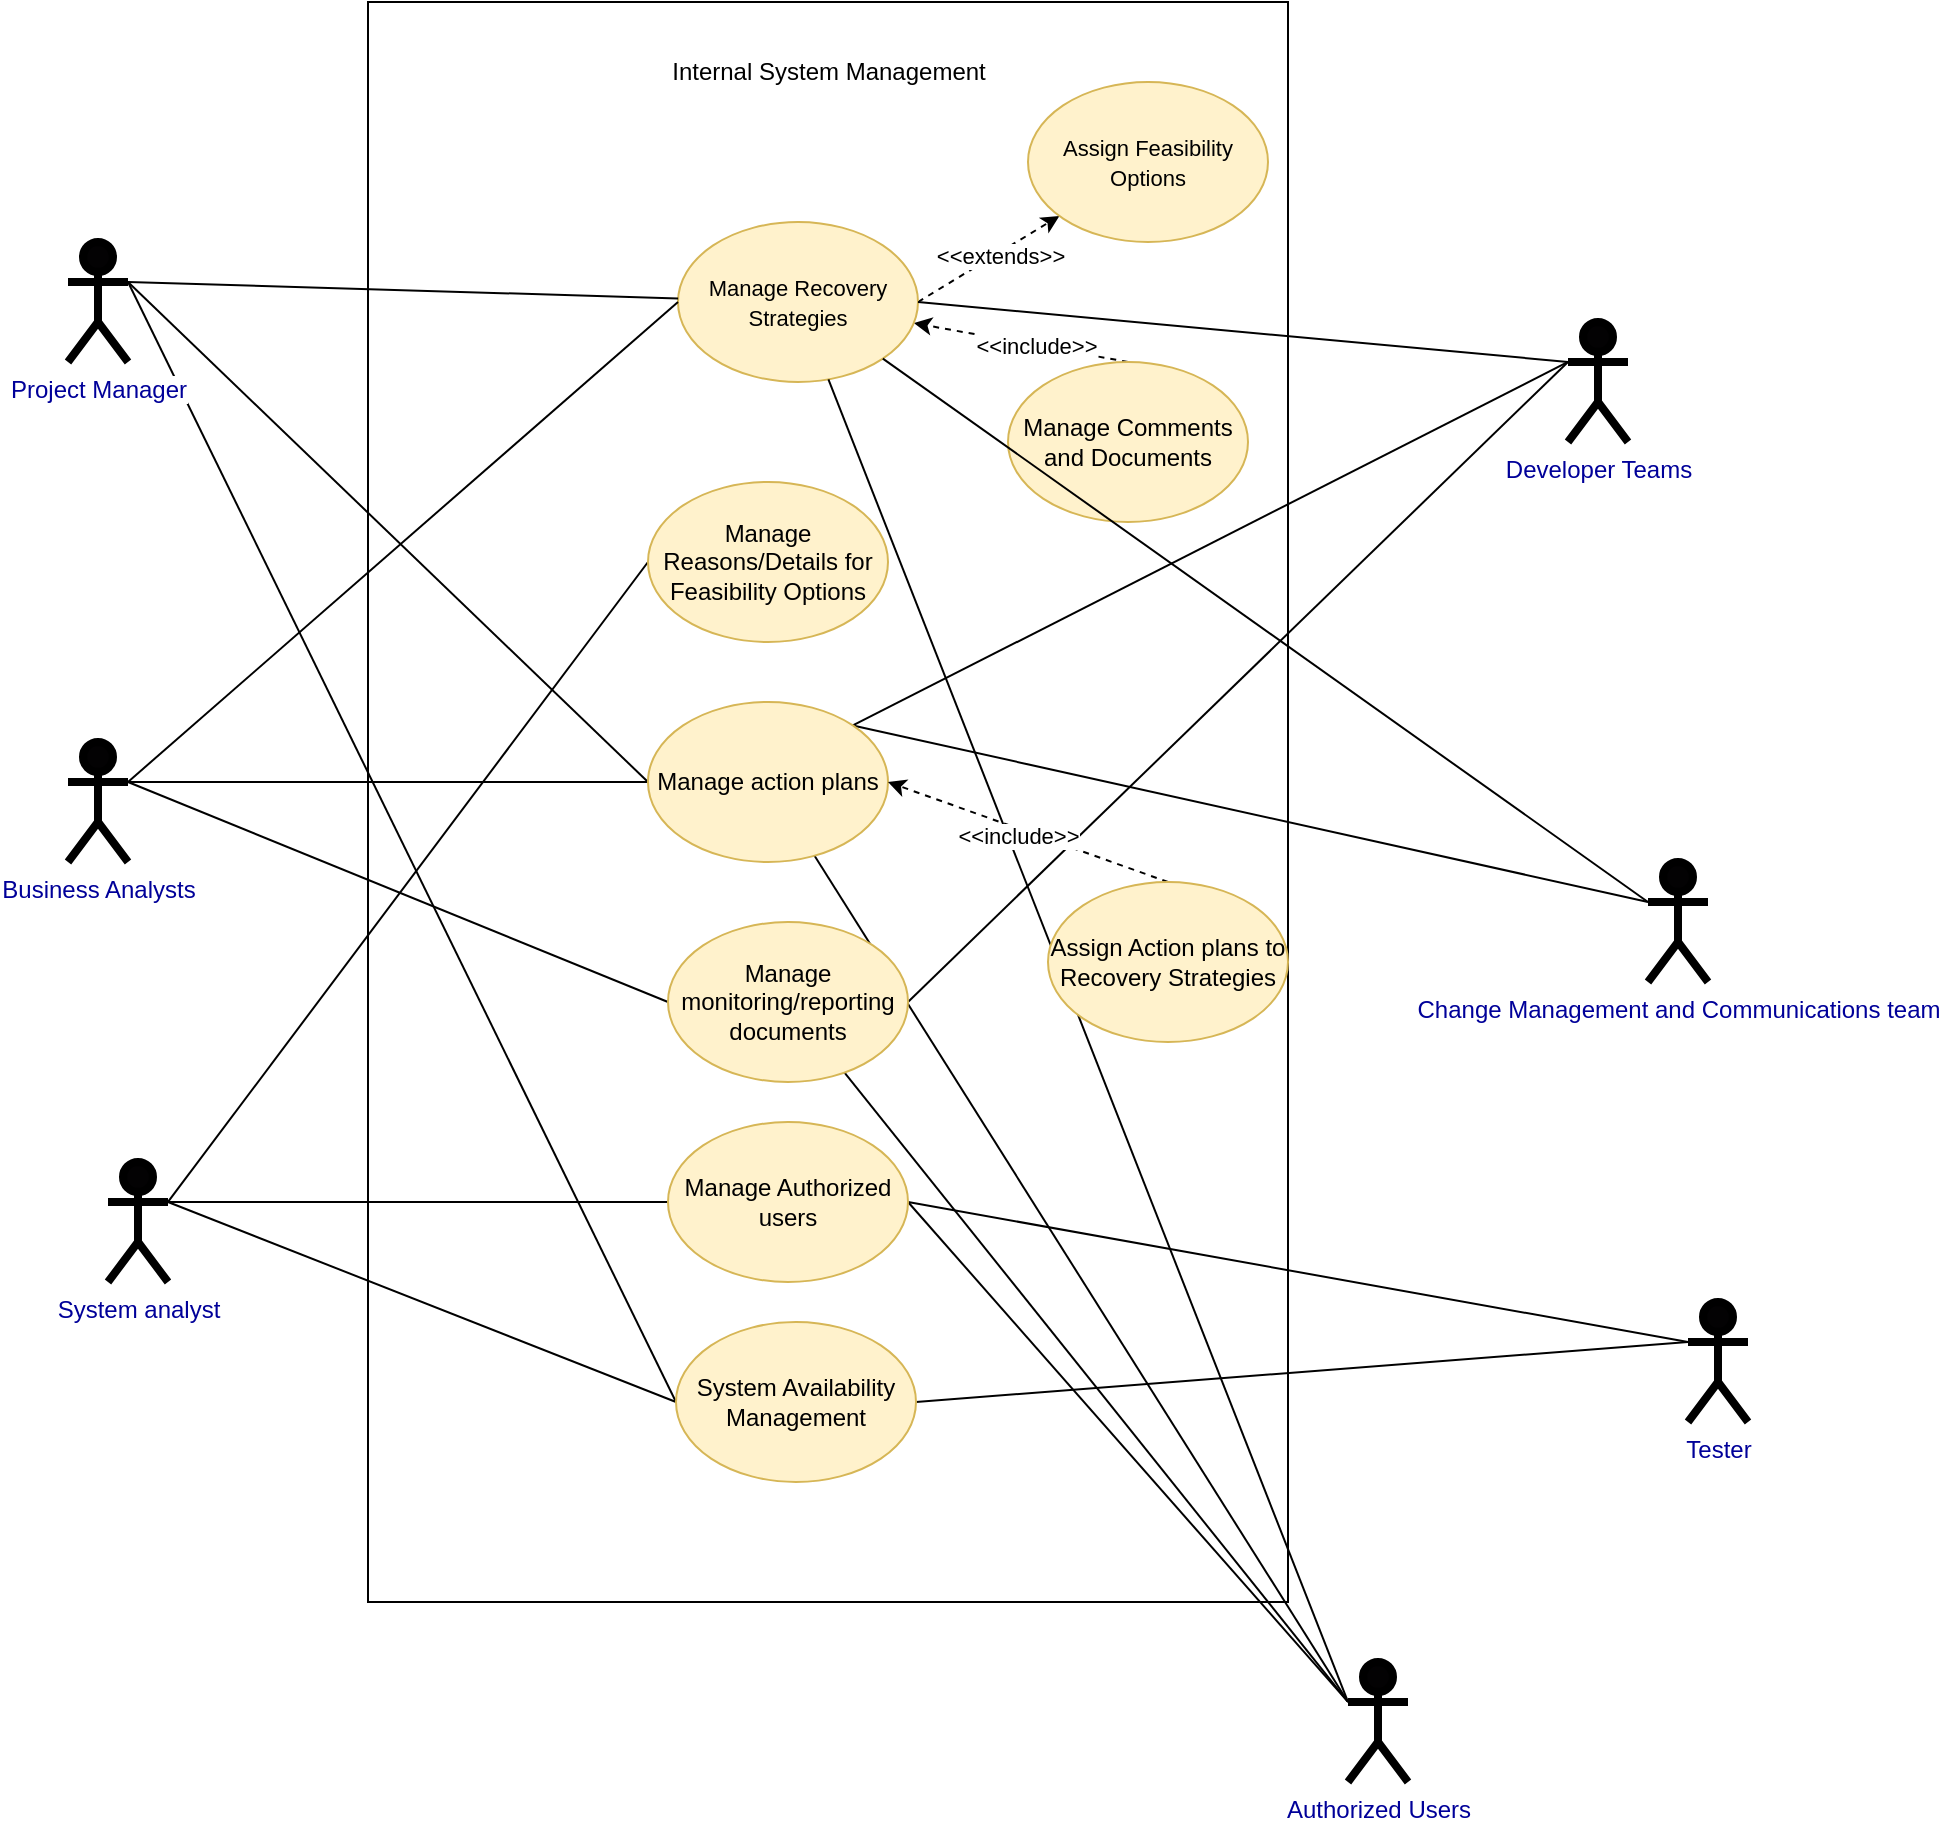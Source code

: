 <mxfile version="22.1.7" type="github">
  <diagram id="1cee9afd-dcdd-cf27-cb82-50d77dad4855" name="Page-1">
    <mxGraphModel dx="1671" dy="1018" grid="1" gridSize="10" guides="1" tooltips="1" connect="1" arrows="1" fold="1" page="1" pageScale="1" pageWidth="850" pageHeight="1100" math="0" shadow="0">
      <root>
        <mxCell id="0" />
        <mxCell id="1" parent="0" />
        <mxCell id="4ThGJ15uXNUf0RNEpSx--26" value="" style="rounded=0;whiteSpace=wrap;html=1;fillColor=default;" parent="1" vertex="1">
          <mxGeometry x="210" y="120" width="460" height="800" as="geometry" />
        </mxCell>
        <mxCell id="Qu8sucnWAvdfmmjdlGFY-13" style="rounded=0;orthogonalLoop=1;jettySize=auto;html=1;exitX=0.5;exitY=0;exitDx=0;exitDy=0;dashed=1;" edge="1" parent="1" source="c1cb8d76720eaeb-6" target="c1cb8d76720eaeb-26">
          <mxGeometry relative="1" as="geometry" />
        </mxCell>
        <mxCell id="Qu8sucnWAvdfmmjdlGFY-14" value="&amp;lt;&amp;lt;include&amp;gt;&amp;gt;" style="edgeLabel;html=1;align=center;verticalAlign=middle;resizable=0;points=[];" vertex="1" connectable="0" parent="Qu8sucnWAvdfmmjdlGFY-13">
          <mxGeometry x="-0.148" y="1" relative="1" as="geometry">
            <mxPoint y="-1" as="offset" />
          </mxGeometry>
        </mxCell>
        <mxCell id="c1cb8d76720eaeb-6" value="Manage Comments and Documents" style="ellipse;whiteSpace=wrap;html=1;fillColor=#fff2cc;strokeColor=#d6b656;" parent="1" vertex="1">
          <mxGeometry x="530" y="300" width="120" height="80" as="geometry" />
        </mxCell>
        <mxCell id="Qu8sucnWAvdfmmjdlGFY-11" style="rounded=0;orthogonalLoop=1;jettySize=auto;html=1;exitX=1;exitY=0.5;exitDx=0;exitDy=0;dashed=1;" edge="1" parent="1" source="c1cb8d76720eaeb-26" target="4ThGJ15uXNUf0RNEpSx--28">
          <mxGeometry relative="1" as="geometry" />
        </mxCell>
        <mxCell id="Qu8sucnWAvdfmmjdlGFY-12" value="&amp;lt;&amp;lt;extends&amp;gt;&amp;gt;" style="edgeLabel;html=1;align=center;verticalAlign=middle;resizable=0;points=[];" vertex="1" connectable="0" parent="Qu8sucnWAvdfmmjdlGFY-11">
          <mxGeometry x="0.142" relative="1" as="geometry">
            <mxPoint y="1" as="offset" />
          </mxGeometry>
        </mxCell>
        <mxCell id="c1cb8d76720eaeb-26" value="&lt;span style=&quot;font-size: 11px;&quot;&gt;Manage Recovery Strategies&lt;/span&gt;" style="ellipse;whiteSpace=wrap;html=1;fillColor=#fff2cc;strokeColor=#d6b656;" parent="1" vertex="1">
          <mxGeometry x="365" y="230" width="120" height="80" as="geometry" />
        </mxCell>
        <mxCell id="4ThGJ15uXNUf0RNEpSx--27" value="Internal System Management" style="text;html=1;align=center;verticalAlign=middle;resizable=0;points=[];autosize=1;strokeColor=none;fillColor=none;" parent="1" vertex="1">
          <mxGeometry x="350" y="140" width="180" height="30" as="geometry" />
        </mxCell>
        <mxCell id="4ThGJ15uXNUf0RNEpSx--28" value="&lt;span style=&quot;font-size: 11px;&quot;&gt;Assign Feasibility Options&lt;/span&gt;" style="ellipse;whiteSpace=wrap;html=1;fillColor=#fff2cc;strokeColor=#d6b656;" parent="1" vertex="1">
          <mxGeometry x="540" y="160" width="120" height="80" as="geometry" />
        </mxCell>
        <mxCell id="Qu8sucnWAvdfmmjdlGFY-1" style="rounded=0;orthogonalLoop=1;jettySize=auto;html=1;exitX=1;exitY=0.333;exitDx=0;exitDy=0;exitPerimeter=0;endArrow=none;endFill=0;" edge="1" parent="1" source="NXkf0V2V1COPAbD15EZ_-11" target="c1cb8d76720eaeb-26">
          <mxGeometry relative="1" as="geometry" />
        </mxCell>
        <mxCell id="Qu8sucnWAvdfmmjdlGFY-2" style="rounded=0;orthogonalLoop=1;jettySize=auto;html=1;exitX=1;exitY=0.333;exitDx=0;exitDy=0;exitPerimeter=0;entryX=0;entryY=0.5;entryDx=0;entryDy=0;endArrow=none;endFill=0;" edge="1" parent="1" source="NXkf0V2V1COPAbD15EZ_-11" target="NXkf0V2V1COPAbD15EZ_-24">
          <mxGeometry relative="1" as="geometry" />
        </mxCell>
        <mxCell id="Qu8sucnWAvdfmmjdlGFY-3" style="rounded=0;orthogonalLoop=1;jettySize=auto;html=1;exitX=1;exitY=0.333;exitDx=0;exitDy=0;exitPerimeter=0;entryX=0;entryY=0.5;entryDx=0;entryDy=0;endArrow=none;endFill=0;" edge="1" parent="1" source="NXkf0V2V1COPAbD15EZ_-11" target="NXkf0V2V1COPAbD15EZ_-29">
          <mxGeometry relative="1" as="geometry" />
        </mxCell>
        <mxCell id="NXkf0V2V1COPAbD15EZ_-11" value="Project Manager" style="shape=umlActor;verticalLabelPosition=bottom;labelBackgroundColor=#ffffff;verticalAlign=top;html=1;strokeWidth=4;fillColor=#030203;strokeColor=#000000;fontColor=#000099;" parent="1" vertex="1">
          <mxGeometry x="60" y="240" width="30" height="60" as="geometry" />
        </mxCell>
        <mxCell id="Qu8sucnWAvdfmmjdlGFY-5" style="rounded=0;orthogonalLoop=1;jettySize=auto;html=1;exitX=1;exitY=0.333;exitDx=0;exitDy=0;exitPerimeter=0;entryX=0;entryY=0.5;entryDx=0;entryDy=0;endArrow=none;endFill=0;" edge="1" parent="1" source="NXkf0V2V1COPAbD15EZ_-13" target="c1cb8d76720eaeb-26">
          <mxGeometry relative="1" as="geometry" />
        </mxCell>
        <mxCell id="Qu8sucnWAvdfmmjdlGFY-6" style="rounded=0;orthogonalLoop=1;jettySize=auto;html=1;exitX=1;exitY=0.333;exitDx=0;exitDy=0;exitPerimeter=0;entryX=0;entryY=0.5;entryDx=0;entryDy=0;endArrow=none;endFill=0;" edge="1" parent="1" source="NXkf0V2V1COPAbD15EZ_-13" target="NXkf0V2V1COPAbD15EZ_-24">
          <mxGeometry relative="1" as="geometry" />
        </mxCell>
        <mxCell id="Qu8sucnWAvdfmmjdlGFY-7" style="rounded=0;orthogonalLoop=1;jettySize=auto;html=1;exitX=1;exitY=0.333;exitDx=0;exitDy=0;exitPerimeter=0;entryX=0;entryY=0.5;entryDx=0;entryDy=0;endArrow=none;endFill=0;" edge="1" parent="1" source="NXkf0V2V1COPAbD15EZ_-13" target="NXkf0V2V1COPAbD15EZ_-26">
          <mxGeometry relative="1" as="geometry" />
        </mxCell>
        <mxCell id="NXkf0V2V1COPAbD15EZ_-13" value="Business Analysts" style="shape=umlActor;verticalLabelPosition=bottom;labelBackgroundColor=#ffffff;verticalAlign=top;html=1;strokeWidth=4;fillColor=#030203;strokeColor=#000000;fontColor=#000099;" parent="1" vertex="1">
          <mxGeometry x="60" y="490" width="30" height="60" as="geometry" />
        </mxCell>
        <mxCell id="Qu8sucnWAvdfmmjdlGFY-8" style="rounded=0;orthogonalLoop=1;jettySize=auto;html=1;exitX=1;exitY=0.333;exitDx=0;exitDy=0;exitPerimeter=0;entryX=0;entryY=0.5;entryDx=0;entryDy=0;endArrow=none;endFill=0;" edge="1" parent="1" source="NXkf0V2V1COPAbD15EZ_-14" target="NXkf0V2V1COPAbD15EZ_-19">
          <mxGeometry relative="1" as="geometry" />
        </mxCell>
        <mxCell id="Qu8sucnWAvdfmmjdlGFY-9" style="rounded=0;orthogonalLoop=1;jettySize=auto;html=1;exitX=1;exitY=0.333;exitDx=0;exitDy=0;exitPerimeter=0;entryX=0;entryY=0.5;entryDx=0;entryDy=0;endArrow=none;endFill=0;" edge="1" parent="1" source="NXkf0V2V1COPAbD15EZ_-14" target="NXkf0V2V1COPAbD15EZ_-29">
          <mxGeometry relative="1" as="geometry" />
        </mxCell>
        <mxCell id="Qu8sucnWAvdfmmjdlGFY-10" style="rounded=0;orthogonalLoop=1;jettySize=auto;html=1;exitX=1;exitY=0.333;exitDx=0;exitDy=0;exitPerimeter=0;endArrow=none;endFill=0;" edge="1" parent="1" source="NXkf0V2V1COPAbD15EZ_-14" target="NXkf0V2V1COPAbD15EZ_-28">
          <mxGeometry relative="1" as="geometry" />
        </mxCell>
        <mxCell id="NXkf0V2V1COPAbD15EZ_-14" value="System analyst" style="shape=umlActor;verticalLabelPosition=bottom;labelBackgroundColor=#ffffff;verticalAlign=top;html=1;strokeWidth=4;fillColor=#030203;strokeColor=#000000;fontColor=#000099;" parent="1" vertex="1">
          <mxGeometry x="80" y="700" width="30" height="60" as="geometry" />
        </mxCell>
        <mxCell id="Qu8sucnWAvdfmmjdlGFY-22" style="rounded=0;orthogonalLoop=1;jettySize=auto;html=1;exitX=0;exitY=0.333;exitDx=0;exitDy=0;exitPerimeter=0;entryX=1;entryY=0.5;entryDx=0;entryDy=0;endArrow=none;endFill=0;" edge="1" parent="1" source="NXkf0V2V1COPAbD15EZ_-15" target="c1cb8d76720eaeb-26">
          <mxGeometry relative="1" as="geometry" />
        </mxCell>
        <mxCell id="Qu8sucnWAvdfmmjdlGFY-23" style="rounded=0;orthogonalLoop=1;jettySize=auto;html=1;exitX=0;exitY=0.333;exitDx=0;exitDy=0;exitPerimeter=0;entryX=1;entryY=0;entryDx=0;entryDy=0;endArrow=none;endFill=0;" edge="1" parent="1" source="NXkf0V2V1COPAbD15EZ_-15" target="NXkf0V2V1COPAbD15EZ_-24">
          <mxGeometry relative="1" as="geometry" />
        </mxCell>
        <mxCell id="Qu8sucnWAvdfmmjdlGFY-24" style="rounded=0;orthogonalLoop=1;jettySize=auto;html=1;exitX=0;exitY=0.333;exitDx=0;exitDy=0;exitPerimeter=0;entryX=1;entryY=0.5;entryDx=0;entryDy=0;endArrow=none;endFill=0;" edge="1" parent="1" source="NXkf0V2V1COPAbD15EZ_-15" target="NXkf0V2V1COPAbD15EZ_-26">
          <mxGeometry relative="1" as="geometry" />
        </mxCell>
        <mxCell id="NXkf0V2V1COPAbD15EZ_-15" value="Developer Teams" style="shape=umlActor;verticalLabelPosition=bottom;labelBackgroundColor=#ffffff;verticalAlign=top;html=1;strokeWidth=4;fillColor=#030203;strokeColor=#000000;fontColor=#000099;" parent="1" vertex="1">
          <mxGeometry x="810" y="280" width="30" height="60" as="geometry" />
        </mxCell>
        <mxCell id="Qu8sucnWAvdfmmjdlGFY-26" style="rounded=0;orthogonalLoop=1;jettySize=auto;html=1;exitX=0;exitY=0.333;exitDx=0;exitDy=0;exitPerimeter=0;entryX=1;entryY=0.5;entryDx=0;entryDy=0;endArrow=none;endFill=0;" edge="1" parent="1" source="NXkf0V2V1COPAbD15EZ_-16" target="NXkf0V2V1COPAbD15EZ_-29">
          <mxGeometry relative="1" as="geometry" />
        </mxCell>
        <mxCell id="Qu8sucnWAvdfmmjdlGFY-27" style="rounded=0;orthogonalLoop=1;jettySize=auto;html=1;exitX=0;exitY=0.333;exitDx=0;exitDy=0;exitPerimeter=0;entryX=1;entryY=0.5;entryDx=0;entryDy=0;endArrow=none;endFill=0;" edge="1" parent="1" source="NXkf0V2V1COPAbD15EZ_-16" target="NXkf0V2V1COPAbD15EZ_-28">
          <mxGeometry relative="1" as="geometry" />
        </mxCell>
        <mxCell id="NXkf0V2V1COPAbD15EZ_-16" value="Tester" style="shape=umlActor;verticalLabelPosition=bottom;labelBackgroundColor=#ffffff;verticalAlign=top;html=1;strokeWidth=4;fillColor=#030203;strokeColor=#000000;fontColor=#000099;" parent="1" vertex="1">
          <mxGeometry x="870" y="770" width="30" height="60" as="geometry" />
        </mxCell>
        <mxCell id="Qu8sucnWAvdfmmjdlGFY-28" style="rounded=0;orthogonalLoop=1;jettySize=auto;html=1;exitX=0;exitY=0.333;exitDx=0;exitDy=0;exitPerimeter=0;entryX=1;entryY=1;entryDx=0;entryDy=0;endArrow=none;endFill=0;" edge="1" parent="1" source="NXkf0V2V1COPAbD15EZ_-17" target="c1cb8d76720eaeb-26">
          <mxGeometry relative="1" as="geometry" />
        </mxCell>
        <mxCell id="Qu8sucnWAvdfmmjdlGFY-29" style="rounded=0;orthogonalLoop=1;jettySize=auto;html=1;exitX=0;exitY=0.333;exitDx=0;exitDy=0;exitPerimeter=0;entryX=1;entryY=0;entryDx=0;entryDy=0;endArrow=none;endFill=0;" edge="1" parent="1" source="NXkf0V2V1COPAbD15EZ_-17" target="NXkf0V2V1COPAbD15EZ_-24">
          <mxGeometry relative="1" as="geometry" />
        </mxCell>
        <mxCell id="NXkf0V2V1COPAbD15EZ_-17" value="Change Management and Communications team" style="shape=umlActor;verticalLabelPosition=bottom;labelBackgroundColor=#ffffff;verticalAlign=top;html=1;strokeWidth=4;fillColor=#030203;strokeColor=#000000;fontColor=#000099;" parent="1" vertex="1">
          <mxGeometry x="850" y="550" width="30" height="60" as="geometry" />
        </mxCell>
        <mxCell id="Qu8sucnWAvdfmmjdlGFY-31" style="rounded=0;orthogonalLoop=1;jettySize=auto;html=1;exitX=0;exitY=0.333;exitDx=0;exitDy=0;exitPerimeter=0;entryX=1;entryY=0.5;entryDx=0;entryDy=0;endArrow=none;endFill=0;" edge="1" parent="1" source="NXkf0V2V1COPAbD15EZ_-18" target="NXkf0V2V1COPAbD15EZ_-28">
          <mxGeometry relative="1" as="geometry" />
        </mxCell>
        <mxCell id="Qu8sucnWAvdfmmjdlGFY-32" style="rounded=0;orthogonalLoop=1;jettySize=auto;html=1;exitX=0;exitY=0.333;exitDx=0;exitDy=0;exitPerimeter=0;endArrow=none;endFill=0;" edge="1" parent="1" source="NXkf0V2V1COPAbD15EZ_-18" target="NXkf0V2V1COPAbD15EZ_-26">
          <mxGeometry relative="1" as="geometry" />
        </mxCell>
        <mxCell id="Qu8sucnWAvdfmmjdlGFY-33" style="rounded=0;orthogonalLoop=1;jettySize=auto;html=1;exitX=0;exitY=0.333;exitDx=0;exitDy=0;exitPerimeter=0;endArrow=none;endFill=0;" edge="1" parent="1" source="NXkf0V2V1COPAbD15EZ_-18" target="NXkf0V2V1COPAbD15EZ_-24">
          <mxGeometry relative="1" as="geometry" />
        </mxCell>
        <mxCell id="Qu8sucnWAvdfmmjdlGFY-34" style="rounded=0;orthogonalLoop=1;jettySize=auto;html=1;exitX=0;exitY=0.333;exitDx=0;exitDy=0;exitPerimeter=0;endArrow=none;endFill=0;" edge="1" parent="1" source="NXkf0V2V1COPAbD15EZ_-18" target="c1cb8d76720eaeb-26">
          <mxGeometry relative="1" as="geometry" />
        </mxCell>
        <mxCell id="NXkf0V2V1COPAbD15EZ_-18" value="Authorized Users" style="shape=umlActor;verticalLabelPosition=bottom;labelBackgroundColor=#ffffff;verticalAlign=top;html=1;strokeWidth=4;fillColor=#030203;strokeColor=#000000;fontColor=#000099;" parent="1" vertex="1">
          <mxGeometry x="700" y="950" width="30" height="60" as="geometry" />
        </mxCell>
        <mxCell id="NXkf0V2V1COPAbD15EZ_-19" value="Manage Reasons/Details for Feasibility Options" style="ellipse;whiteSpace=wrap;html=1;fillColor=#fff2cc;strokeColor=#d6b656;" parent="1" vertex="1">
          <mxGeometry x="350" y="360" width="120" height="80" as="geometry" />
        </mxCell>
        <mxCell id="NXkf0V2V1COPAbD15EZ_-24" value="Manage action plans" style="ellipse;whiteSpace=wrap;html=1;fillColor=#fff2cc;strokeColor=#d6b656;" parent="1" vertex="1">
          <mxGeometry x="350" y="470" width="120" height="80" as="geometry" />
        </mxCell>
        <mxCell id="Qu8sucnWAvdfmmjdlGFY-16" style="rounded=0;orthogonalLoop=1;jettySize=auto;html=1;exitX=0.5;exitY=0;exitDx=0;exitDy=0;entryX=1;entryY=0.5;entryDx=0;entryDy=0;dashed=1;" edge="1" parent="1" source="NXkf0V2V1COPAbD15EZ_-25" target="NXkf0V2V1COPAbD15EZ_-24">
          <mxGeometry relative="1" as="geometry" />
        </mxCell>
        <mxCell id="Qu8sucnWAvdfmmjdlGFY-17" value="&amp;lt;&amp;lt;include&amp;gt;&amp;gt;" style="edgeLabel;html=1;align=center;verticalAlign=middle;resizable=0;points=[];" vertex="1" connectable="0" parent="Qu8sucnWAvdfmmjdlGFY-16">
          <mxGeometry x="0.056" y="3" relative="1" as="geometry">
            <mxPoint as="offset" />
          </mxGeometry>
        </mxCell>
        <mxCell id="NXkf0V2V1COPAbD15EZ_-25" value="Assign Action plans to Recovery Strategies" style="ellipse;whiteSpace=wrap;html=1;fillColor=#fff2cc;strokeColor=#d6b656;" parent="1" vertex="1">
          <mxGeometry x="550" y="560" width="120" height="80" as="geometry" />
        </mxCell>
        <mxCell id="NXkf0V2V1COPAbD15EZ_-26" value="Manage monitoring/reporting documents" style="ellipse;whiteSpace=wrap;html=1;fillColor=#fff2cc;strokeColor=#d6b656;" parent="1" vertex="1">
          <mxGeometry x="360" y="580" width="120" height="80" as="geometry" />
        </mxCell>
        <mxCell id="NXkf0V2V1COPAbD15EZ_-28" value="Manage Authorized users" style="ellipse;whiteSpace=wrap;html=1;fillColor=#fff2cc;strokeColor=#d6b656;" parent="1" vertex="1">
          <mxGeometry x="360" y="680" width="120" height="80" as="geometry" />
        </mxCell>
        <mxCell id="NXkf0V2V1COPAbD15EZ_-29" value="System Availability Management" style="ellipse;whiteSpace=wrap;html=1;fillColor=#fff2cc;strokeColor=#d6b656;" parent="1" vertex="1">
          <mxGeometry x="364" y="780" width="120" height="80" as="geometry" />
        </mxCell>
        <mxCell id="Qu8sucnWAvdfmmjdlGFY-18" style="edgeStyle=orthogonalEdgeStyle;rounded=0;orthogonalLoop=1;jettySize=auto;html=1;exitX=0.5;exitY=1;exitDx=0;exitDy=0;" edge="1" parent="1" source="4ThGJ15uXNUf0RNEpSx--26" target="4ThGJ15uXNUf0RNEpSx--26">
          <mxGeometry relative="1" as="geometry" />
        </mxCell>
      </root>
    </mxGraphModel>
  </diagram>
</mxfile>
